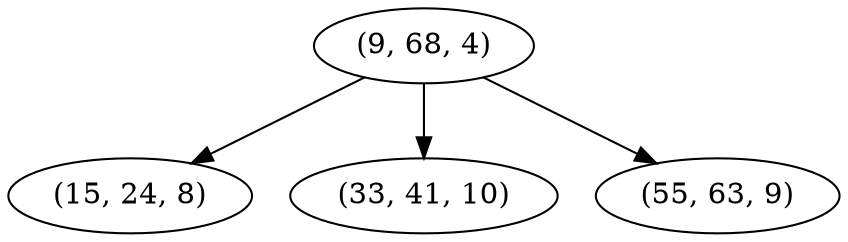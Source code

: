 digraph tree {
    "(9, 68, 4)";
    "(15, 24, 8)";
    "(33, 41, 10)";
    "(55, 63, 9)";
    "(9, 68, 4)" -> "(15, 24, 8)";
    "(9, 68, 4)" -> "(33, 41, 10)";
    "(9, 68, 4)" -> "(55, 63, 9)";
}
